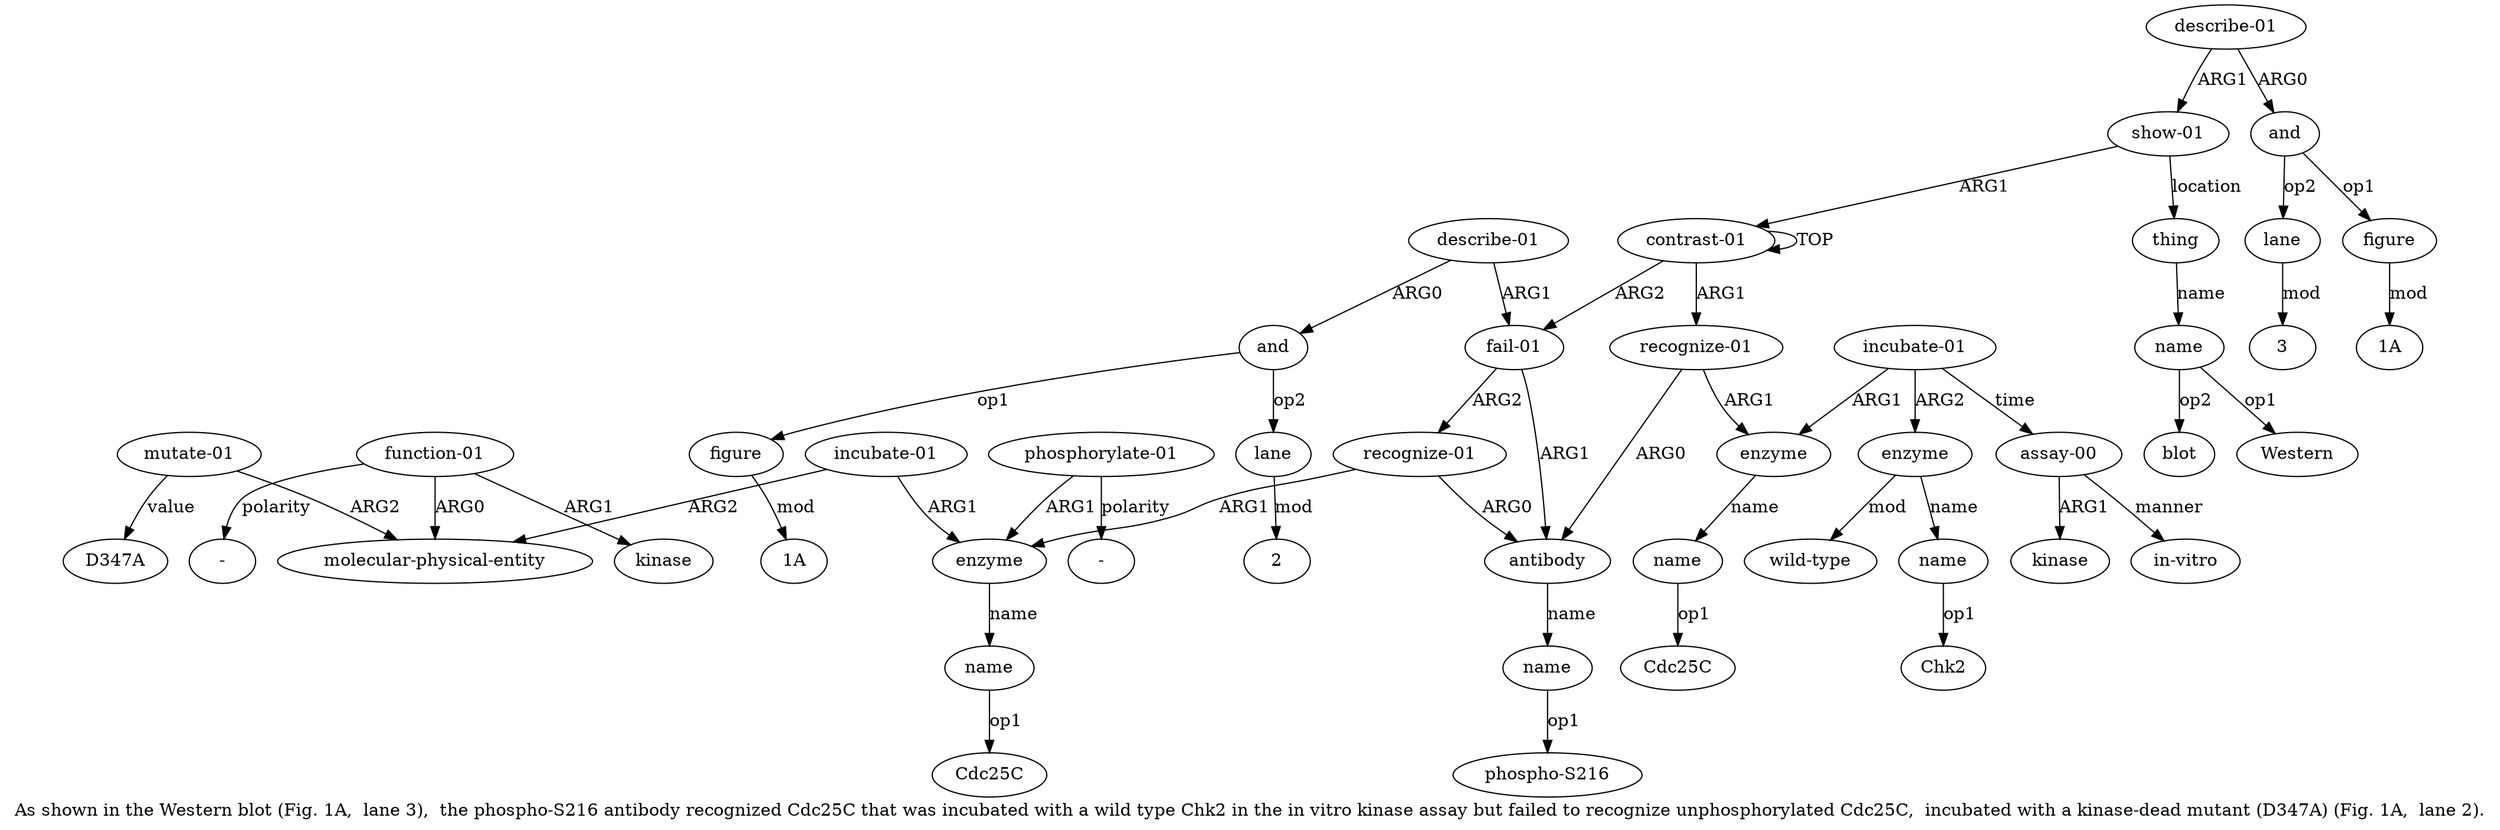 digraph  {
	graph [label="As shown in the Western blot (Fig. 1A,  lane 3),  the phospho-S216 antibody recognized Cdc25C that was incubated with a wild type \
Chk2 in the in vitro kinase assay but failed to recognize unphosphorylated Cdc25C,  incubated with a kinase-dead mutant (D347A) (\
Fig. 1A,  lane 2)."];
	node [label="\N"];
	a20	 [color=black,
		gold_ind=20,
		gold_label="mutate-01",
		label="mutate-01",
		test_ind=20,
		test_label="mutate-01"];
	"a20 D347A"	 [color=black,
		gold_ind=-1,
		gold_label=D347A,
		label=D347A,
		test_ind=-1,
		test_label=D347A];
	a20 -> "a20 D347A" [key=0,
	color=black,
	gold_label=value,
	label=value,
	test_label=value];
a19 [color=black,
	gold_ind=19,
	gold_label="molecular-physical-entity",
	label="molecular-physical-entity",
	test_ind=19,
	test_label="molecular-physical-entity"];
a20 -> a19 [key=0,
color=black,
gold_label=ARG2,
label=ARG2,
test_label=ARG2];
a21 [color=black,
gold_ind=21,
gold_label="function-01",
label="function-01",
test_ind=21,
test_label="function-01"];
a22 [color=black,
gold_ind=22,
gold_label=kinase,
label=kinase,
test_ind=22,
test_label=kinase];
a21 -> a22 [key=0,
color=black,
gold_label=ARG1,
label=ARG1,
test_label=ARG1];
a21 -> a19 [key=0,
color=black,
gold_label=ARG0,
label=ARG0,
test_label=ARG0];
"a21 -" [color=black,
gold_ind=-1,
gold_label="-",
label="-",
test_ind=-1,
test_label="-"];
a21 -> "a21 -" [key=0,
color=black,
gold_label=polarity,
label=polarity,
test_label=polarity];
a23 [color=black,
gold_ind=23,
gold_label="describe-01",
label="describe-01",
test_ind=23,
test_label="describe-01"];
a24 [color=black,
gold_ind=24,
gold_label=and,
label=and,
test_ind=24,
test_label=and];
a23 -> a24 [key=0,
color=black,
gold_label=ARG0,
label=ARG0,
test_label=ARG0];
a13 [color=black,
gold_ind=13,
gold_label="fail-01",
label="fail-01",
test_ind=13,
test_label="fail-01"];
a23 -> a13 [key=0,
color=black,
gold_label=ARG1,
label=ARG1,
test_label=ARG1];
a25 [color=black,
gold_ind=25,
gold_label=figure,
label=figure,
test_ind=25,
test_label=figure];
a24 -> a25 [key=0,
color=black,
gold_label=op1,
label=op1,
test_label=op1];
a26 [color=black,
gold_ind=26,
gold_label=lane,
label=lane,
test_ind=26,
test_label=lane];
a24 -> a26 [key=0,
color=black,
gold_label=op2,
label=op2,
test_label=op2];
"a25 1A" [color=black,
gold_ind=-1,
gold_label="1A",
label="1A",
test_ind=-1,
test_label="1A"];
a25 -> "a25 1A" [key=0,
color=black,
gold_label=mod,
label=mod,
test_label=mod];
"a26 2" [color=black,
gold_ind=-1,
gold_label=2,
label=2,
test_ind=-1,
test_label=2];
a26 -> "a26 2" [key=0,
color=black,
gold_label=mod,
label=mod,
test_label=mod];
a27 [color=black,
gold_ind=27,
gold_label="show-01",
label="show-01",
test_ind=27,
test_label="show-01"];
a28 [color=black,
gold_ind=28,
gold_label=thing,
label=thing,
test_ind=28,
test_label=thing];
a27 -> a28 [key=0,
color=black,
gold_label=location,
label=location,
test_label=location];
a0 [color=black,
gold_ind=0,
gold_label="contrast-01",
label="contrast-01",
test_ind=0,
test_label="contrast-01"];
a27 -> a0 [key=0,
color=black,
gold_label=ARG1,
label=ARG1,
test_label=ARG1];
a29 [color=black,
gold_ind=29,
gold_label=name,
label=name,
test_ind=29,
test_label=name];
a28 -> a29 [key=0,
color=black,
gold_label=name,
label=name,
test_label=name];
"a29 Western" [color=black,
gold_ind=-1,
gold_label=Western,
label=Western,
test_ind=-1,
test_label=Western];
a29 -> "a29 Western" [key=0,
color=black,
gold_label=op1,
label=op1,
test_label=op1];
"a29 blot" [color=black,
gold_ind=-1,
gold_label=blot,
label=blot,
test_ind=-1,
test_label=blot];
a29 -> "a29 blot" [key=0,
color=black,
gold_label=op2,
label=op2,
test_label=op2];
a31 [color=black,
gold_ind=31,
gold_label=and,
label=and,
test_ind=31,
test_label=and];
a33 [color=black,
gold_ind=33,
gold_label=lane,
label=lane,
test_ind=33,
test_label=lane];
a31 -> a33 [key=0,
color=black,
gold_label=op2,
label=op2,
test_label=op2];
a32 [color=black,
gold_ind=32,
gold_label=figure,
label=figure,
test_ind=32,
test_label=figure];
a31 -> a32 [key=0,
color=black,
gold_label=op1,
label=op1,
test_label=op1];
"a32 1A" [color=black,
gold_ind=-1,
gold_label="1A",
label="1A",
test_ind=-1,
test_label="1A"];
a30 [color=black,
gold_ind=30,
gold_label="describe-01",
label="describe-01",
test_ind=30,
test_label="describe-01"];
a30 -> a27 [key=0,
color=black,
gold_label=ARG1,
label=ARG1,
test_label=ARG1];
a30 -> a31 [key=0,
color=black,
gold_label=ARG0,
label=ARG0,
test_label=ARG0];
"a8 Chk2" [color=black,
gold_ind=-1,
gold_label=Chk2,
label=Chk2,
test_ind=-1,
test_label=Chk2];
"a33 3" [color=black,
gold_ind=-1,
gold_label=3,
label=3,
test_ind=-1,
test_label=3];
a33 -> "a33 3" [key=0,
color=black,
gold_label=mod,
label=mod,
test_label=mod];
"a16 Cdc25C" [color=black,
gold_ind=-1,
gold_label=Cdc25C,
label=Cdc25C,
test_ind=-1,
test_label=Cdc25C];
"a3 phospho-S216" [color=black,
gold_ind=-1,
gold_label="phospho-S216",
label="phospho-S216",
test_ind=-1,
test_label="phospho-S216"];
"a5 Cdc25C" [color=black,
gold_ind=-1,
gold_label=Cdc25C,
label=Cdc25C,
test_ind=-1,
test_label=Cdc25C];
a32 -> "a32 1A" [key=0,
color=black,
gold_label=mod,
label=mod,
test_label=mod];
a15 [color=black,
gold_ind=15,
gold_label=enzyme,
label=enzyme,
test_ind=15,
test_label=enzyme];
a16 [color=black,
gold_ind=16,
gold_label=name,
label=name,
test_ind=16,
test_label=name];
a15 -> a16 [key=0,
color=black,
gold_label=name,
label=name,
test_label=name];
a14 [color=black,
gold_ind=14,
gold_label="recognize-01",
label="recognize-01",
test_ind=14,
test_label="recognize-01"];
a14 -> a15 [key=0,
color=black,
gold_label=ARG1,
label=ARG1,
test_label=ARG1];
a2 [color=black,
gold_ind=2,
gold_label=antibody,
label=antibody,
test_ind=2,
test_label=antibody];
a14 -> a2 [key=0,
color=black,
gold_label=ARG0,
label=ARG0,
test_label=ARG0];
a17 [color=black,
gold_ind=17,
gold_label="phosphorylate-01",
label="phosphorylate-01",
test_ind=17,
test_label="phosphorylate-01"];
a17 -> a15 [key=0,
color=black,
gold_label=ARG1,
label=ARG1,
test_label=ARG1];
"a17 -" [color=black,
gold_ind=-1,
gold_label="-",
label="-",
test_ind=-1,
test_label="-"];
a17 -> "a17 -" [key=0,
color=black,
gold_label=polarity,
label=polarity,
test_label=polarity];
a16 -> "a16 Cdc25C" [key=0,
color=black,
gold_label=op1,
label=op1,
test_label=op1];
a11 [color=black,
gold_ind=11,
gold_label=kinase,
label=kinase,
test_ind=11,
test_label=kinase];
a10 [color=black,
gold_ind=10,
gold_label="assay-00",
label="assay-00",
test_ind=10,
test_label="assay-00"];
a10 -> a11 [key=0,
color=black,
gold_label=ARG1,
label=ARG1,
test_label=ARG1];
a12 [color=black,
gold_ind=12,
gold_label="in-vitro",
label="in-vitro",
test_ind=12,
test_label="in-vitro"];
a10 -> a12 [key=0,
color=black,
gold_label=manner,
label=manner,
test_label=manner];
a13 -> a14 [key=0,
color=black,
gold_label=ARG2,
label=ARG2,
test_label=ARG2];
a13 -> a2 [key=0,
color=black,
gold_label=ARG1,
label=ARG1,
test_label=ARG1];
a18 [color=black,
gold_ind=18,
gold_label="incubate-01",
label="incubate-01",
test_ind=18,
test_label="incubate-01"];
a18 -> a15 [key=0,
color=black,
gold_label=ARG1,
label=ARG1,
test_label=ARG1];
a18 -> a19 [key=0,
color=black,
gold_label=ARG2,
label=ARG2,
test_label=ARG2];
a1 [color=black,
gold_ind=1,
gold_label="recognize-01",
label="recognize-01",
test_ind=1,
test_label="recognize-01"];
a1 -> a2 [key=0,
color=black,
gold_label=ARG0,
label=ARG0,
test_label=ARG0];
a4 [color=black,
gold_ind=4,
gold_label=enzyme,
label=enzyme,
test_ind=4,
test_label=enzyme];
a1 -> a4 [key=0,
color=black,
gold_label=ARG1,
label=ARG1,
test_label=ARG1];
a0 -> a13 [key=0,
color=black,
gold_label=ARG2,
label=ARG2,
test_label=ARG2];
a0 -> a1 [key=0,
color=black,
gold_label=ARG1,
label=ARG1,
test_label=ARG1];
a0 -> a0 [key=0,
color=black,
gold_label=TOP,
label=TOP,
test_label=TOP];
a3 [color=black,
gold_ind=3,
gold_label=name,
label=name,
test_ind=3,
test_label=name];
a3 -> "a3 phospho-S216" [key=0,
color=black,
gold_label=op1,
label=op1,
test_label=op1];
a2 -> a3 [key=0,
color=black,
gold_label=name,
label=name,
test_label=name];
a5 [color=black,
gold_ind=5,
gold_label=name,
label=name,
test_ind=5,
test_label=name];
a5 -> "a5 Cdc25C" [key=0,
color=black,
gold_label=op1,
label=op1,
test_label=op1];
a4 -> a5 [key=0,
color=black,
gold_label=name,
label=name,
test_label=name];
a7 [color=black,
gold_ind=7,
gold_label=enzyme,
label=enzyme,
test_ind=7,
test_label=enzyme];
a9 [color=black,
gold_ind=9,
gold_label="wild-type",
label="wild-type",
test_ind=9,
test_label="wild-type"];
a7 -> a9 [key=0,
color=black,
gold_label=mod,
label=mod,
test_label=mod];
a8 [color=black,
gold_ind=8,
gold_label=name,
label=name,
test_ind=8,
test_label=name];
a7 -> a8 [key=0,
color=black,
gold_label=name,
label=name,
test_label=name];
a6 [color=black,
gold_ind=6,
gold_label="incubate-01",
label="incubate-01",
test_ind=6,
test_label="incubate-01"];
a6 -> a10 [key=0,
color=black,
gold_label=time,
label=time,
test_label=time];
a6 -> a4 [key=0,
color=black,
gold_label=ARG1,
label=ARG1,
test_label=ARG1];
a6 -> a7 [key=0,
color=black,
gold_label=ARG2,
label=ARG2,
test_label=ARG2];
a8 -> "a8 Chk2" [key=0,
color=black,
gold_label=op1,
label=op1,
test_label=op1];
}

